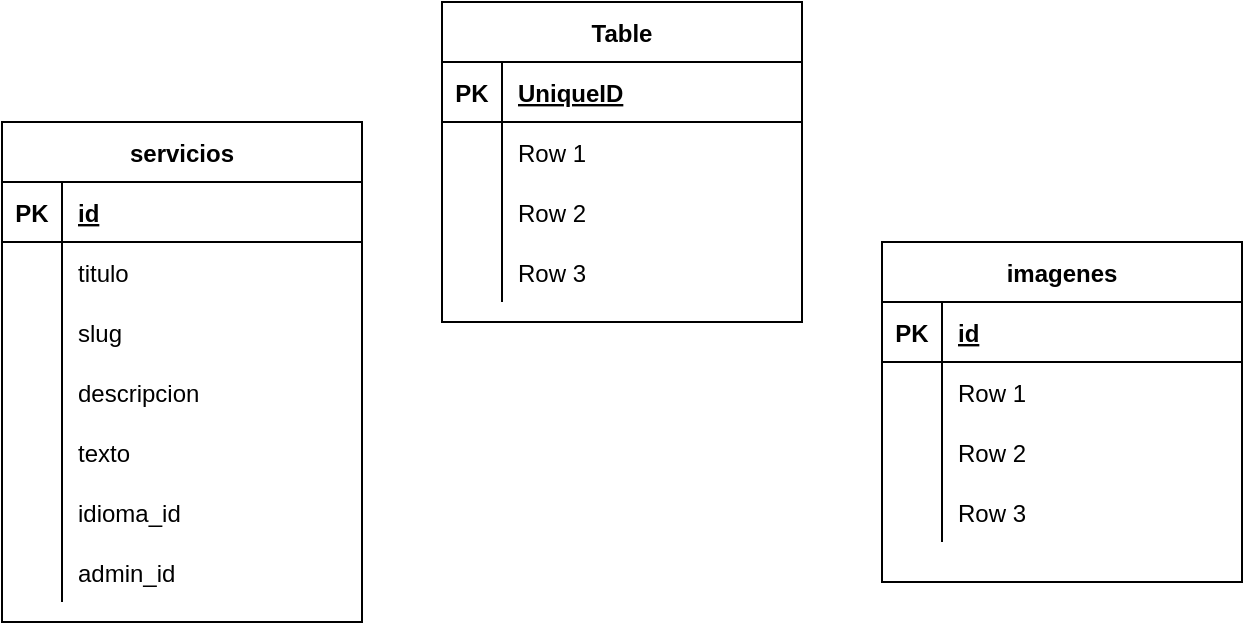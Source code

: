 <mxfile version="14.2.5" type="github"><diagram id="W5UovOgnBO6dYOYTDpr0" name="ServiciosDiagram"><mxGraphModel dx="1014" dy="625" grid="1" gridSize="10" guides="1" tooltips="1" connect="1" arrows="1" fold="1" page="1" pageScale="1" pageWidth="827" pageHeight="1169" math="0" shadow="0"><root><mxCell id="0"/><mxCell id="1" parent="0"/><mxCell id="mN5UHLbo1BGkFWO35L5Y-1" value="servicios" style="shape=table;startSize=30;container=1;collapsible=1;childLayout=tableLayout;fixedRows=1;rowLines=0;fontStyle=1;align=center;resizeLast=1;" vertex="1" parent="1"><mxGeometry x="60" y="120" width="180" height="250" as="geometry"/></mxCell><mxCell id="mN5UHLbo1BGkFWO35L5Y-2" value="" style="shape=partialRectangle;collapsible=0;dropTarget=0;pointerEvents=0;fillColor=none;top=0;left=0;bottom=1;right=0;points=[[0,0.5],[1,0.5]];portConstraint=eastwest;" vertex="1" parent="mN5UHLbo1BGkFWO35L5Y-1"><mxGeometry y="30" width="180" height="30" as="geometry"/></mxCell><mxCell id="mN5UHLbo1BGkFWO35L5Y-3" value="PK" style="shape=partialRectangle;connectable=0;fillColor=none;top=0;left=0;bottom=0;right=0;fontStyle=1;overflow=hidden;" vertex="1" parent="mN5UHLbo1BGkFWO35L5Y-2"><mxGeometry width="30" height="30" as="geometry"/></mxCell><mxCell id="mN5UHLbo1BGkFWO35L5Y-4" value="id" style="shape=partialRectangle;connectable=0;fillColor=none;top=0;left=0;bottom=0;right=0;align=left;spacingLeft=6;fontStyle=5;overflow=hidden;" vertex="1" parent="mN5UHLbo1BGkFWO35L5Y-2"><mxGeometry x="30" width="150" height="30" as="geometry"/></mxCell><mxCell id="mN5UHLbo1BGkFWO35L5Y-5" value="" style="shape=partialRectangle;collapsible=0;dropTarget=0;pointerEvents=0;fillColor=none;top=0;left=0;bottom=0;right=0;points=[[0,0.5],[1,0.5]];portConstraint=eastwest;" vertex="1" parent="mN5UHLbo1BGkFWO35L5Y-1"><mxGeometry y="60" width="180" height="30" as="geometry"/></mxCell><mxCell id="mN5UHLbo1BGkFWO35L5Y-6" value="" style="shape=partialRectangle;connectable=0;fillColor=none;top=0;left=0;bottom=0;right=0;editable=1;overflow=hidden;" vertex="1" parent="mN5UHLbo1BGkFWO35L5Y-5"><mxGeometry width="30" height="30" as="geometry"/></mxCell><mxCell id="mN5UHLbo1BGkFWO35L5Y-7" value="titulo" style="shape=partialRectangle;connectable=0;fillColor=none;top=0;left=0;bottom=0;right=0;align=left;spacingLeft=6;overflow=hidden;" vertex="1" parent="mN5UHLbo1BGkFWO35L5Y-5"><mxGeometry x="30" width="150" height="30" as="geometry"/></mxCell><mxCell id="mN5UHLbo1BGkFWO35L5Y-8" value="" style="shape=partialRectangle;collapsible=0;dropTarget=0;pointerEvents=0;fillColor=none;top=0;left=0;bottom=0;right=0;points=[[0,0.5],[1,0.5]];portConstraint=eastwest;" vertex="1" parent="mN5UHLbo1BGkFWO35L5Y-1"><mxGeometry y="90" width="180" height="30" as="geometry"/></mxCell><mxCell id="mN5UHLbo1BGkFWO35L5Y-9" value="" style="shape=partialRectangle;connectable=0;fillColor=none;top=0;left=0;bottom=0;right=0;editable=1;overflow=hidden;" vertex="1" parent="mN5UHLbo1BGkFWO35L5Y-8"><mxGeometry width="30" height="30" as="geometry"/></mxCell><mxCell id="mN5UHLbo1BGkFWO35L5Y-10" value="slug" style="shape=partialRectangle;connectable=0;fillColor=none;top=0;left=0;bottom=0;right=0;align=left;spacingLeft=6;overflow=hidden;" vertex="1" parent="mN5UHLbo1BGkFWO35L5Y-8"><mxGeometry x="30" width="150" height="30" as="geometry"/></mxCell><mxCell id="mN5UHLbo1BGkFWO35L5Y-11" value="" style="shape=partialRectangle;collapsible=0;dropTarget=0;pointerEvents=0;fillColor=none;top=0;left=0;bottom=0;right=0;points=[[0,0.5],[1,0.5]];portConstraint=eastwest;" vertex="1" parent="mN5UHLbo1BGkFWO35L5Y-1"><mxGeometry y="120" width="180" height="30" as="geometry"/></mxCell><mxCell id="mN5UHLbo1BGkFWO35L5Y-12" value="" style="shape=partialRectangle;connectable=0;fillColor=none;top=0;left=0;bottom=0;right=0;editable=1;overflow=hidden;" vertex="1" parent="mN5UHLbo1BGkFWO35L5Y-11"><mxGeometry width="30" height="30" as="geometry"/></mxCell><mxCell id="mN5UHLbo1BGkFWO35L5Y-13" value="descripcion" style="shape=partialRectangle;connectable=0;fillColor=none;top=0;left=0;bottom=0;right=0;align=left;spacingLeft=6;overflow=hidden;" vertex="1" parent="mN5UHLbo1BGkFWO35L5Y-11"><mxGeometry x="30" width="150" height="30" as="geometry"/></mxCell><mxCell id="mN5UHLbo1BGkFWO35L5Y-14" value="" style="shape=partialRectangle;collapsible=0;dropTarget=0;pointerEvents=0;fillColor=none;top=0;left=0;bottom=0;right=0;points=[[0,0.5],[1,0.5]];portConstraint=eastwest;" vertex="1" parent="mN5UHLbo1BGkFWO35L5Y-1"><mxGeometry y="150" width="180" height="30" as="geometry"/></mxCell><mxCell id="mN5UHLbo1BGkFWO35L5Y-15" value="" style="shape=partialRectangle;connectable=0;fillColor=none;top=0;left=0;bottom=0;right=0;editable=1;overflow=hidden;" vertex="1" parent="mN5UHLbo1BGkFWO35L5Y-14"><mxGeometry width="30" height="30" as="geometry"/></mxCell><mxCell id="mN5UHLbo1BGkFWO35L5Y-16" value="texto" style="shape=partialRectangle;connectable=0;fillColor=none;top=0;left=0;bottom=0;right=0;align=left;spacingLeft=6;overflow=hidden;" vertex="1" parent="mN5UHLbo1BGkFWO35L5Y-14"><mxGeometry x="30" width="150" height="30" as="geometry"/></mxCell><mxCell id="mN5UHLbo1BGkFWO35L5Y-17" value="" style="shape=partialRectangle;collapsible=0;dropTarget=0;pointerEvents=0;fillColor=none;top=0;left=0;bottom=0;right=0;points=[[0,0.5],[1,0.5]];portConstraint=eastwest;" vertex="1" parent="mN5UHLbo1BGkFWO35L5Y-1"><mxGeometry y="180" width="180" height="30" as="geometry"/></mxCell><mxCell id="mN5UHLbo1BGkFWO35L5Y-18" value="" style="shape=partialRectangle;connectable=0;fillColor=none;top=0;left=0;bottom=0;right=0;editable=1;overflow=hidden;" vertex="1" parent="mN5UHLbo1BGkFWO35L5Y-17"><mxGeometry width="30" height="30" as="geometry"/></mxCell><mxCell id="mN5UHLbo1BGkFWO35L5Y-19" value="idioma_id" style="shape=partialRectangle;connectable=0;fillColor=none;top=0;left=0;bottom=0;right=0;align=left;spacingLeft=6;overflow=hidden;" vertex="1" parent="mN5UHLbo1BGkFWO35L5Y-17"><mxGeometry x="30" width="150" height="30" as="geometry"/></mxCell><mxCell id="mN5UHLbo1BGkFWO35L5Y-46" value="" style="shape=partialRectangle;collapsible=0;dropTarget=0;pointerEvents=0;fillColor=none;top=0;left=0;bottom=0;right=0;points=[[0,0.5],[1,0.5]];portConstraint=eastwest;" vertex="1" parent="mN5UHLbo1BGkFWO35L5Y-1"><mxGeometry y="210" width="180" height="30" as="geometry"/></mxCell><mxCell id="mN5UHLbo1BGkFWO35L5Y-47" value="" style="shape=partialRectangle;connectable=0;fillColor=none;top=0;left=0;bottom=0;right=0;editable=1;overflow=hidden;" vertex="1" parent="mN5UHLbo1BGkFWO35L5Y-46"><mxGeometry width="30" height="30" as="geometry"/></mxCell><mxCell id="mN5UHLbo1BGkFWO35L5Y-48" value="admin_id" style="shape=partialRectangle;connectable=0;fillColor=none;top=0;left=0;bottom=0;right=0;align=left;spacingLeft=6;overflow=hidden;" vertex="1" parent="mN5UHLbo1BGkFWO35L5Y-46"><mxGeometry x="30" width="150" height="30" as="geometry"/></mxCell><mxCell id="mN5UHLbo1BGkFWO35L5Y-20" value="Table" style="shape=table;startSize=30;container=1;collapsible=1;childLayout=tableLayout;fixedRows=1;rowLines=0;fontStyle=1;align=center;resizeLast=1;" vertex="1" parent="1"><mxGeometry x="280" y="60" width="180" height="160" as="geometry"/></mxCell><mxCell id="mN5UHLbo1BGkFWO35L5Y-21" value="" style="shape=partialRectangle;collapsible=0;dropTarget=0;pointerEvents=0;fillColor=none;top=0;left=0;bottom=1;right=0;points=[[0,0.5],[1,0.5]];portConstraint=eastwest;" vertex="1" parent="mN5UHLbo1BGkFWO35L5Y-20"><mxGeometry y="30" width="180" height="30" as="geometry"/></mxCell><mxCell id="mN5UHLbo1BGkFWO35L5Y-22" value="PK" style="shape=partialRectangle;connectable=0;fillColor=none;top=0;left=0;bottom=0;right=0;fontStyle=1;overflow=hidden;" vertex="1" parent="mN5UHLbo1BGkFWO35L5Y-21"><mxGeometry width="30" height="30" as="geometry"/></mxCell><mxCell id="mN5UHLbo1BGkFWO35L5Y-23" value="UniqueID" style="shape=partialRectangle;connectable=0;fillColor=none;top=0;left=0;bottom=0;right=0;align=left;spacingLeft=6;fontStyle=5;overflow=hidden;" vertex="1" parent="mN5UHLbo1BGkFWO35L5Y-21"><mxGeometry x="30" width="150" height="30" as="geometry"/></mxCell><mxCell id="mN5UHLbo1BGkFWO35L5Y-24" value="" style="shape=partialRectangle;collapsible=0;dropTarget=0;pointerEvents=0;fillColor=none;top=0;left=0;bottom=0;right=0;points=[[0,0.5],[1,0.5]];portConstraint=eastwest;" vertex="1" parent="mN5UHLbo1BGkFWO35L5Y-20"><mxGeometry y="60" width="180" height="30" as="geometry"/></mxCell><mxCell id="mN5UHLbo1BGkFWO35L5Y-25" value="" style="shape=partialRectangle;connectable=0;fillColor=none;top=0;left=0;bottom=0;right=0;editable=1;overflow=hidden;" vertex="1" parent="mN5UHLbo1BGkFWO35L5Y-24"><mxGeometry width="30" height="30" as="geometry"/></mxCell><mxCell id="mN5UHLbo1BGkFWO35L5Y-26" value="Row 1" style="shape=partialRectangle;connectable=0;fillColor=none;top=0;left=0;bottom=0;right=0;align=left;spacingLeft=6;overflow=hidden;" vertex="1" parent="mN5UHLbo1BGkFWO35L5Y-24"><mxGeometry x="30" width="150" height="30" as="geometry"/></mxCell><mxCell id="mN5UHLbo1BGkFWO35L5Y-27" value="" style="shape=partialRectangle;collapsible=0;dropTarget=0;pointerEvents=0;fillColor=none;top=0;left=0;bottom=0;right=0;points=[[0,0.5],[1,0.5]];portConstraint=eastwest;" vertex="1" parent="mN5UHLbo1BGkFWO35L5Y-20"><mxGeometry y="90" width="180" height="30" as="geometry"/></mxCell><mxCell id="mN5UHLbo1BGkFWO35L5Y-28" value="" style="shape=partialRectangle;connectable=0;fillColor=none;top=0;left=0;bottom=0;right=0;editable=1;overflow=hidden;" vertex="1" parent="mN5UHLbo1BGkFWO35L5Y-27"><mxGeometry width="30" height="30" as="geometry"/></mxCell><mxCell id="mN5UHLbo1BGkFWO35L5Y-29" value="Row 2" style="shape=partialRectangle;connectable=0;fillColor=none;top=0;left=0;bottom=0;right=0;align=left;spacingLeft=6;overflow=hidden;" vertex="1" parent="mN5UHLbo1BGkFWO35L5Y-27"><mxGeometry x="30" width="150" height="30" as="geometry"/></mxCell><mxCell id="mN5UHLbo1BGkFWO35L5Y-30" value="" style="shape=partialRectangle;collapsible=0;dropTarget=0;pointerEvents=0;fillColor=none;top=0;left=0;bottom=0;right=0;points=[[0,0.5],[1,0.5]];portConstraint=eastwest;" vertex="1" parent="mN5UHLbo1BGkFWO35L5Y-20"><mxGeometry y="120" width="180" height="30" as="geometry"/></mxCell><mxCell id="mN5UHLbo1BGkFWO35L5Y-31" value="" style="shape=partialRectangle;connectable=0;fillColor=none;top=0;left=0;bottom=0;right=0;editable=1;overflow=hidden;" vertex="1" parent="mN5UHLbo1BGkFWO35L5Y-30"><mxGeometry width="30" height="30" as="geometry"/></mxCell><mxCell id="mN5UHLbo1BGkFWO35L5Y-32" value="Row 3" style="shape=partialRectangle;connectable=0;fillColor=none;top=0;left=0;bottom=0;right=0;align=left;spacingLeft=6;overflow=hidden;" vertex="1" parent="mN5UHLbo1BGkFWO35L5Y-30"><mxGeometry x="30" width="150" height="30" as="geometry"/></mxCell><mxCell id="mN5UHLbo1BGkFWO35L5Y-33" value="imagenes" style="shape=table;startSize=30;container=1;collapsible=1;childLayout=tableLayout;fixedRows=1;rowLines=0;fontStyle=1;align=center;resizeLast=1;" vertex="1" parent="1"><mxGeometry x="500" y="180" width="180" height="170" as="geometry"/></mxCell><mxCell id="mN5UHLbo1BGkFWO35L5Y-34" value="" style="shape=partialRectangle;collapsible=0;dropTarget=0;pointerEvents=0;fillColor=none;top=0;left=0;bottom=1;right=0;points=[[0,0.5],[1,0.5]];portConstraint=eastwest;" vertex="1" parent="mN5UHLbo1BGkFWO35L5Y-33"><mxGeometry y="30" width="180" height="30" as="geometry"/></mxCell><mxCell id="mN5UHLbo1BGkFWO35L5Y-35" value="PK" style="shape=partialRectangle;connectable=0;fillColor=none;top=0;left=0;bottom=0;right=0;fontStyle=1;overflow=hidden;" vertex="1" parent="mN5UHLbo1BGkFWO35L5Y-34"><mxGeometry width="30" height="30" as="geometry"/></mxCell><mxCell id="mN5UHLbo1BGkFWO35L5Y-36" value="id" style="shape=partialRectangle;connectable=0;fillColor=none;top=0;left=0;bottom=0;right=0;align=left;spacingLeft=6;fontStyle=5;overflow=hidden;" vertex="1" parent="mN5UHLbo1BGkFWO35L5Y-34"><mxGeometry x="30" width="150" height="30" as="geometry"/></mxCell><mxCell id="mN5UHLbo1BGkFWO35L5Y-37" value="" style="shape=partialRectangle;collapsible=0;dropTarget=0;pointerEvents=0;fillColor=none;top=0;left=0;bottom=0;right=0;points=[[0,0.5],[1,0.5]];portConstraint=eastwest;" vertex="1" parent="mN5UHLbo1BGkFWO35L5Y-33"><mxGeometry y="60" width="180" height="30" as="geometry"/></mxCell><mxCell id="mN5UHLbo1BGkFWO35L5Y-38" value="" style="shape=partialRectangle;connectable=0;fillColor=none;top=0;left=0;bottom=0;right=0;editable=1;overflow=hidden;" vertex="1" parent="mN5UHLbo1BGkFWO35L5Y-37"><mxGeometry width="30" height="30" as="geometry"/></mxCell><mxCell id="mN5UHLbo1BGkFWO35L5Y-39" value="Row 1" style="shape=partialRectangle;connectable=0;fillColor=none;top=0;left=0;bottom=0;right=0;align=left;spacingLeft=6;overflow=hidden;" vertex="1" parent="mN5UHLbo1BGkFWO35L5Y-37"><mxGeometry x="30" width="150" height="30" as="geometry"/></mxCell><mxCell id="mN5UHLbo1BGkFWO35L5Y-40" value="" style="shape=partialRectangle;collapsible=0;dropTarget=0;pointerEvents=0;fillColor=none;top=0;left=0;bottom=0;right=0;points=[[0,0.5],[1,0.5]];portConstraint=eastwest;" vertex="1" parent="mN5UHLbo1BGkFWO35L5Y-33"><mxGeometry y="90" width="180" height="30" as="geometry"/></mxCell><mxCell id="mN5UHLbo1BGkFWO35L5Y-41" value="" style="shape=partialRectangle;connectable=0;fillColor=none;top=0;left=0;bottom=0;right=0;editable=1;overflow=hidden;" vertex="1" parent="mN5UHLbo1BGkFWO35L5Y-40"><mxGeometry width="30" height="30" as="geometry"/></mxCell><mxCell id="mN5UHLbo1BGkFWO35L5Y-42" value="Row 2" style="shape=partialRectangle;connectable=0;fillColor=none;top=0;left=0;bottom=0;right=0;align=left;spacingLeft=6;overflow=hidden;" vertex="1" parent="mN5UHLbo1BGkFWO35L5Y-40"><mxGeometry x="30" width="150" height="30" as="geometry"/></mxCell><mxCell id="mN5UHLbo1BGkFWO35L5Y-43" value="" style="shape=partialRectangle;collapsible=0;dropTarget=0;pointerEvents=0;fillColor=none;top=0;left=0;bottom=0;right=0;points=[[0,0.5],[1,0.5]];portConstraint=eastwest;" vertex="1" parent="mN5UHLbo1BGkFWO35L5Y-33"><mxGeometry y="120" width="180" height="30" as="geometry"/></mxCell><mxCell id="mN5UHLbo1BGkFWO35L5Y-44" value="" style="shape=partialRectangle;connectable=0;fillColor=none;top=0;left=0;bottom=0;right=0;editable=1;overflow=hidden;" vertex="1" parent="mN5UHLbo1BGkFWO35L5Y-43"><mxGeometry width="30" height="30" as="geometry"/></mxCell><mxCell id="mN5UHLbo1BGkFWO35L5Y-45" value="Row 3" style="shape=partialRectangle;connectable=0;fillColor=none;top=0;left=0;bottom=0;right=0;align=left;spacingLeft=6;overflow=hidden;" vertex="1" parent="mN5UHLbo1BGkFWO35L5Y-43"><mxGeometry x="30" width="150" height="30" as="geometry"/></mxCell></root></mxGraphModel></diagram></mxfile>